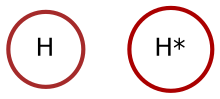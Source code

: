 digraph "state transitions" {
  fontname="Helvetica" fontsize=12 penwidth=2.0 splines=true ordering=out compound=true overlap=scale nodesep=0.3 ranksep=0.1
  node [shape=plaintext style=filled fillcolor="#FFFFFF01" fontname=Helvetica fontsize=12 penwidth=2.0]
  edge [fontname=Helvetica fontsize=10]

  "history" [shape=circle class="state history" color="brown" label="H"]
  "history.deep" [shape=circle class="state deephistory" color="#aa0000" label="H*"]

}

